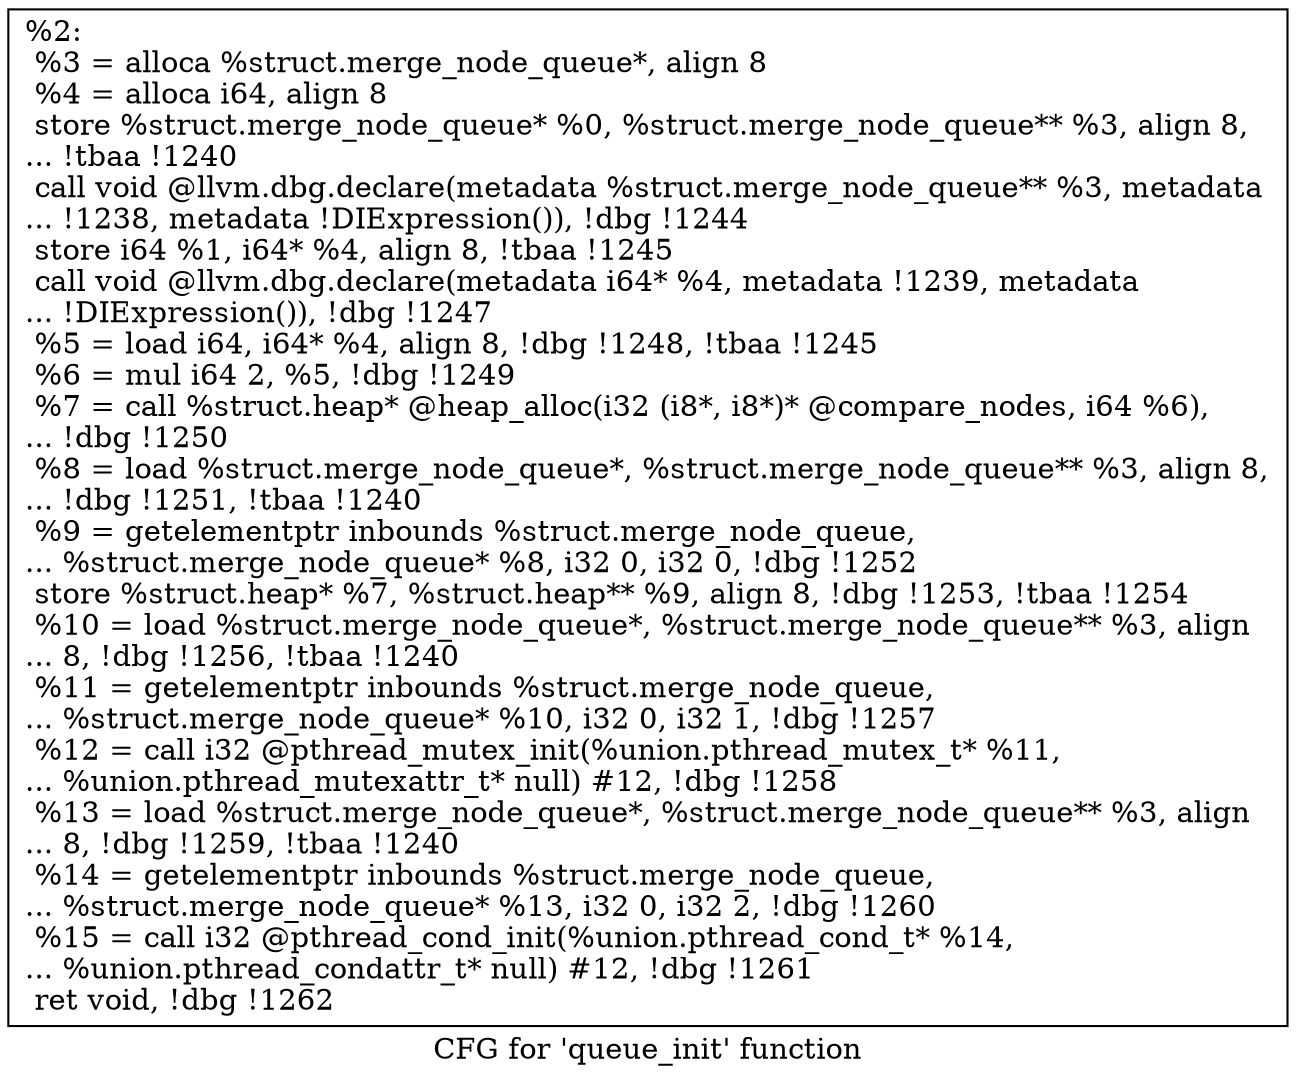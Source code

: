 digraph "CFG for 'queue_init' function" {
	label="CFG for 'queue_init' function";

	Node0x1794e90 [shape=record,label="{%2:\l  %3 = alloca %struct.merge_node_queue*, align 8\l  %4 = alloca i64, align 8\l  store %struct.merge_node_queue* %0, %struct.merge_node_queue** %3, align 8,\l... !tbaa !1240\l  call void @llvm.dbg.declare(metadata %struct.merge_node_queue** %3, metadata\l... !1238, metadata !DIExpression()), !dbg !1244\l  store i64 %1, i64* %4, align 8, !tbaa !1245\l  call void @llvm.dbg.declare(metadata i64* %4, metadata !1239, metadata\l... !DIExpression()), !dbg !1247\l  %5 = load i64, i64* %4, align 8, !dbg !1248, !tbaa !1245\l  %6 = mul i64 2, %5, !dbg !1249\l  %7 = call %struct.heap* @heap_alloc(i32 (i8*, i8*)* @compare_nodes, i64 %6),\l... !dbg !1250\l  %8 = load %struct.merge_node_queue*, %struct.merge_node_queue** %3, align 8,\l... !dbg !1251, !tbaa !1240\l  %9 = getelementptr inbounds %struct.merge_node_queue,\l... %struct.merge_node_queue* %8, i32 0, i32 0, !dbg !1252\l  store %struct.heap* %7, %struct.heap** %9, align 8, !dbg !1253, !tbaa !1254\l  %10 = load %struct.merge_node_queue*, %struct.merge_node_queue** %3, align\l... 8, !dbg !1256, !tbaa !1240\l  %11 = getelementptr inbounds %struct.merge_node_queue,\l... %struct.merge_node_queue* %10, i32 0, i32 1, !dbg !1257\l  %12 = call i32 @pthread_mutex_init(%union.pthread_mutex_t* %11,\l... %union.pthread_mutexattr_t* null) #12, !dbg !1258\l  %13 = load %struct.merge_node_queue*, %struct.merge_node_queue** %3, align\l... 8, !dbg !1259, !tbaa !1240\l  %14 = getelementptr inbounds %struct.merge_node_queue,\l... %struct.merge_node_queue* %13, i32 0, i32 2, !dbg !1260\l  %15 = call i32 @pthread_cond_init(%union.pthread_cond_t* %14,\l... %union.pthread_condattr_t* null) #12, !dbg !1261\l  ret void, !dbg !1262\l}"];
}
